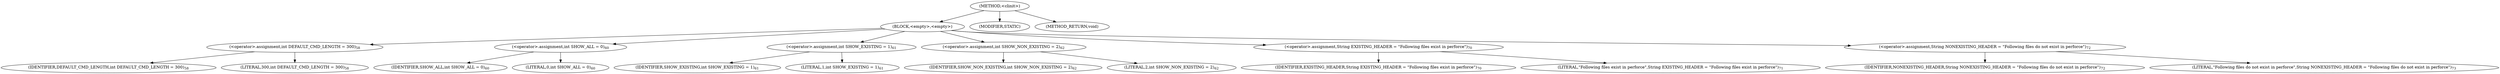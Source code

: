 digraph "&lt;clinit&gt;" {  
"547" [label = <(METHOD,&lt;clinit&gt;)> ]
"548" [label = <(BLOCK,&lt;empty&gt;,&lt;empty&gt;)> ]
"549" [label = <(&lt;operator&gt;.assignment,int DEFAULT_CMD_LENGTH = 300)<SUB>58</SUB>> ]
"550" [label = <(IDENTIFIER,DEFAULT_CMD_LENGTH,int DEFAULT_CMD_LENGTH = 300)<SUB>58</SUB>> ]
"551" [label = <(LITERAL,300,int DEFAULT_CMD_LENGTH = 300)<SUB>58</SUB>> ]
"552" [label = <(&lt;operator&gt;.assignment,int SHOW_ALL = 0)<SUB>60</SUB>> ]
"553" [label = <(IDENTIFIER,SHOW_ALL,int SHOW_ALL = 0)<SUB>60</SUB>> ]
"554" [label = <(LITERAL,0,int SHOW_ALL = 0)<SUB>60</SUB>> ]
"555" [label = <(&lt;operator&gt;.assignment,int SHOW_EXISTING = 1)<SUB>61</SUB>> ]
"556" [label = <(IDENTIFIER,SHOW_EXISTING,int SHOW_EXISTING = 1)<SUB>61</SUB>> ]
"557" [label = <(LITERAL,1,int SHOW_EXISTING = 1)<SUB>61</SUB>> ]
"558" [label = <(&lt;operator&gt;.assignment,int SHOW_NON_EXISTING = 2)<SUB>62</SUB>> ]
"559" [label = <(IDENTIFIER,SHOW_NON_EXISTING,int SHOW_NON_EXISTING = 2)<SUB>62</SUB>> ]
"560" [label = <(LITERAL,2,int SHOW_NON_EXISTING = 2)<SUB>62</SUB>> ]
"561" [label = <(&lt;operator&gt;.assignment,String EXISTING_HEADER = &quot;Following files exist in perforce&quot;)<SUB>70</SUB>> ]
"562" [label = <(IDENTIFIER,EXISTING_HEADER,String EXISTING_HEADER = &quot;Following files exist in perforce&quot;)<SUB>70</SUB>> ]
"563" [label = <(LITERAL,&quot;Following files exist in perforce&quot;,String EXISTING_HEADER = &quot;Following files exist in perforce&quot;)<SUB>71</SUB>> ]
"564" [label = <(&lt;operator&gt;.assignment,String NONEXISTING_HEADER = &quot;Following files do not exist in perforce&quot;)<SUB>72</SUB>> ]
"565" [label = <(IDENTIFIER,NONEXISTING_HEADER,String NONEXISTING_HEADER = &quot;Following files do not exist in perforce&quot;)<SUB>72</SUB>> ]
"566" [label = <(LITERAL,&quot;Following files do not exist in perforce&quot;,String NONEXISTING_HEADER = &quot;Following files do not exist in perforce&quot;)<SUB>73</SUB>> ]
"567" [label = <(MODIFIER,STATIC)> ]
"568" [label = <(METHOD_RETURN,void)> ]
  "547" -> "548" 
  "547" -> "567" 
  "547" -> "568" 
  "548" -> "549" 
  "548" -> "552" 
  "548" -> "555" 
  "548" -> "558" 
  "548" -> "561" 
  "548" -> "564" 
  "549" -> "550" 
  "549" -> "551" 
  "552" -> "553" 
  "552" -> "554" 
  "555" -> "556" 
  "555" -> "557" 
  "558" -> "559" 
  "558" -> "560" 
  "561" -> "562" 
  "561" -> "563" 
  "564" -> "565" 
  "564" -> "566" 
}
